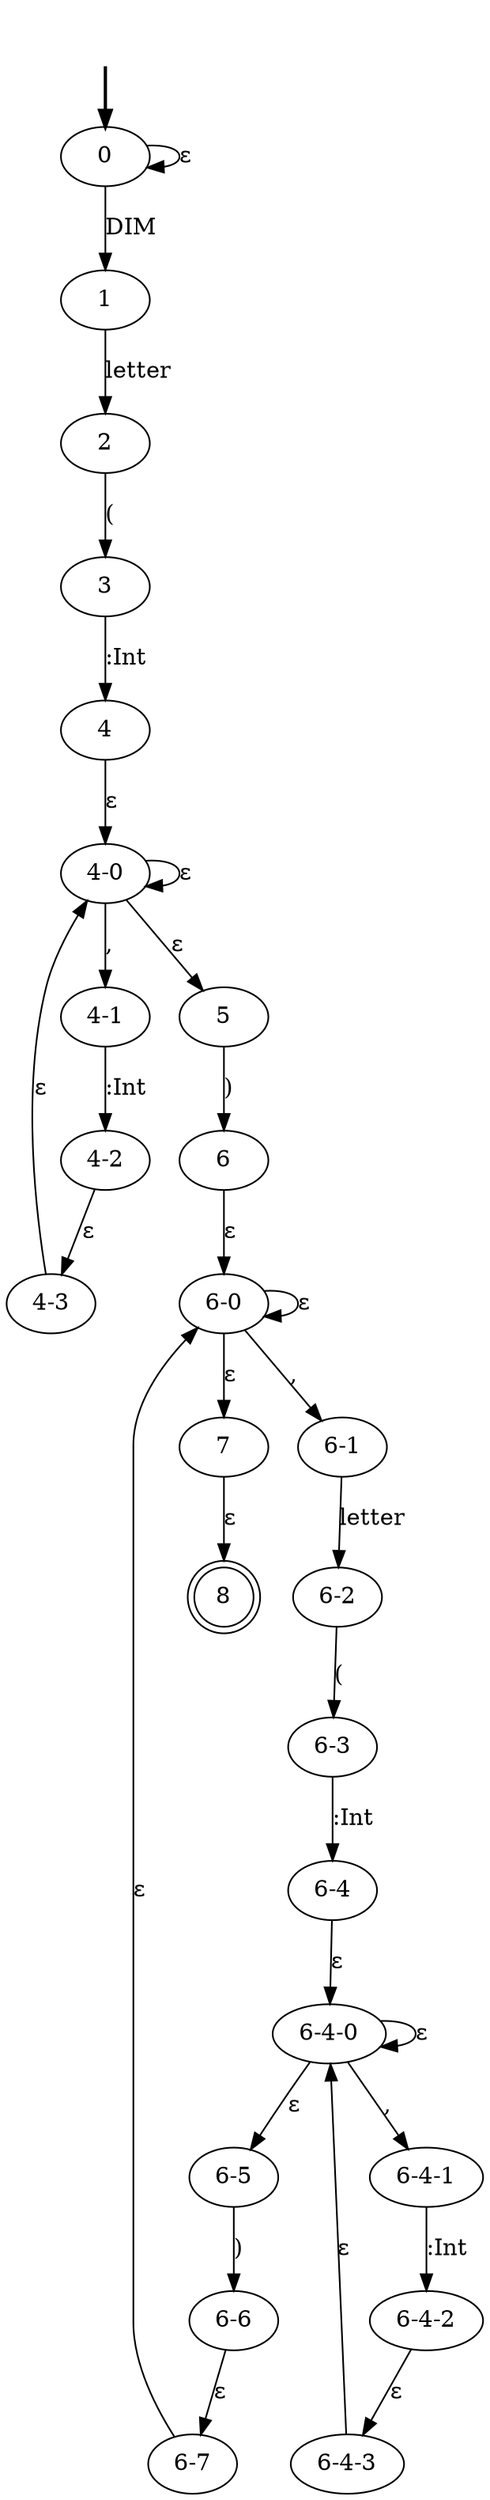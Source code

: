 digraph {
	fake0 [style=invisible]
	"6-4-2"
	"6-2"
	2
	5
	"4-2"
	1
	"6-4-1"
	8 [shape=doublecircle]
	"6-5"
	"6-4-0"
	"6-7"
	"6-0"
	"4-1"
	"6-6"
	"6-4-3"
	4
	3
	0 [root=true]
	"4-3"
	6
	7
	"4-0"
	"6-1"
	"6-4"
	"6-3"
	fake0 -> 0 [style=bold]
	0 -> 1 [label=DIM]
	0 -> 0 [label="ε"]
	1 -> 2 [label=letter]
	2 -> 3 [label="("]
	3 -> 4 [label=":Int"]
	4 -> "4-0" [label="ε"]
	"4-0" -> 5 [label="ε"]
	"4-0" -> "4-0" [label="ε"]
	"4-0" -> "4-1" [label=","]
	"4-1" -> "4-2" [label=":Int"]
	"4-2" -> "4-3" [label="ε"]
	"4-3" -> "4-0" [label="ε"]
	5 -> 6 [label=")"]
	6 -> "6-0" [label="ε"]
	"6-0" -> 7 [label="ε"]
	"6-0" -> "6-0" [label="ε"]
	"6-0" -> "6-1" [label=","]
	"6-1" -> "6-2" [label=letter]
	"6-2" -> "6-3" [label="("]
	"6-3" -> "6-4" [label=":Int"]
	"6-4" -> "6-4-0" [label="ε"]
	"6-4-0" -> "6-5" [label="ε"]
	"6-4-0" -> "6-4-0" [label="ε"]
	"6-4-0" -> "6-4-1" [label=","]
	"6-4-1" -> "6-4-2" [label=":Int"]
	"6-4-2" -> "6-4-3" [label="ε"]
	"6-4-3" -> "6-4-0" [label="ε"]
	"6-5" -> "6-6" [label=")"]
	"6-6" -> "6-7" [label="ε"]
	"6-7" -> "6-0" [label="ε"]
	7 -> 8 [label="ε"]
}
